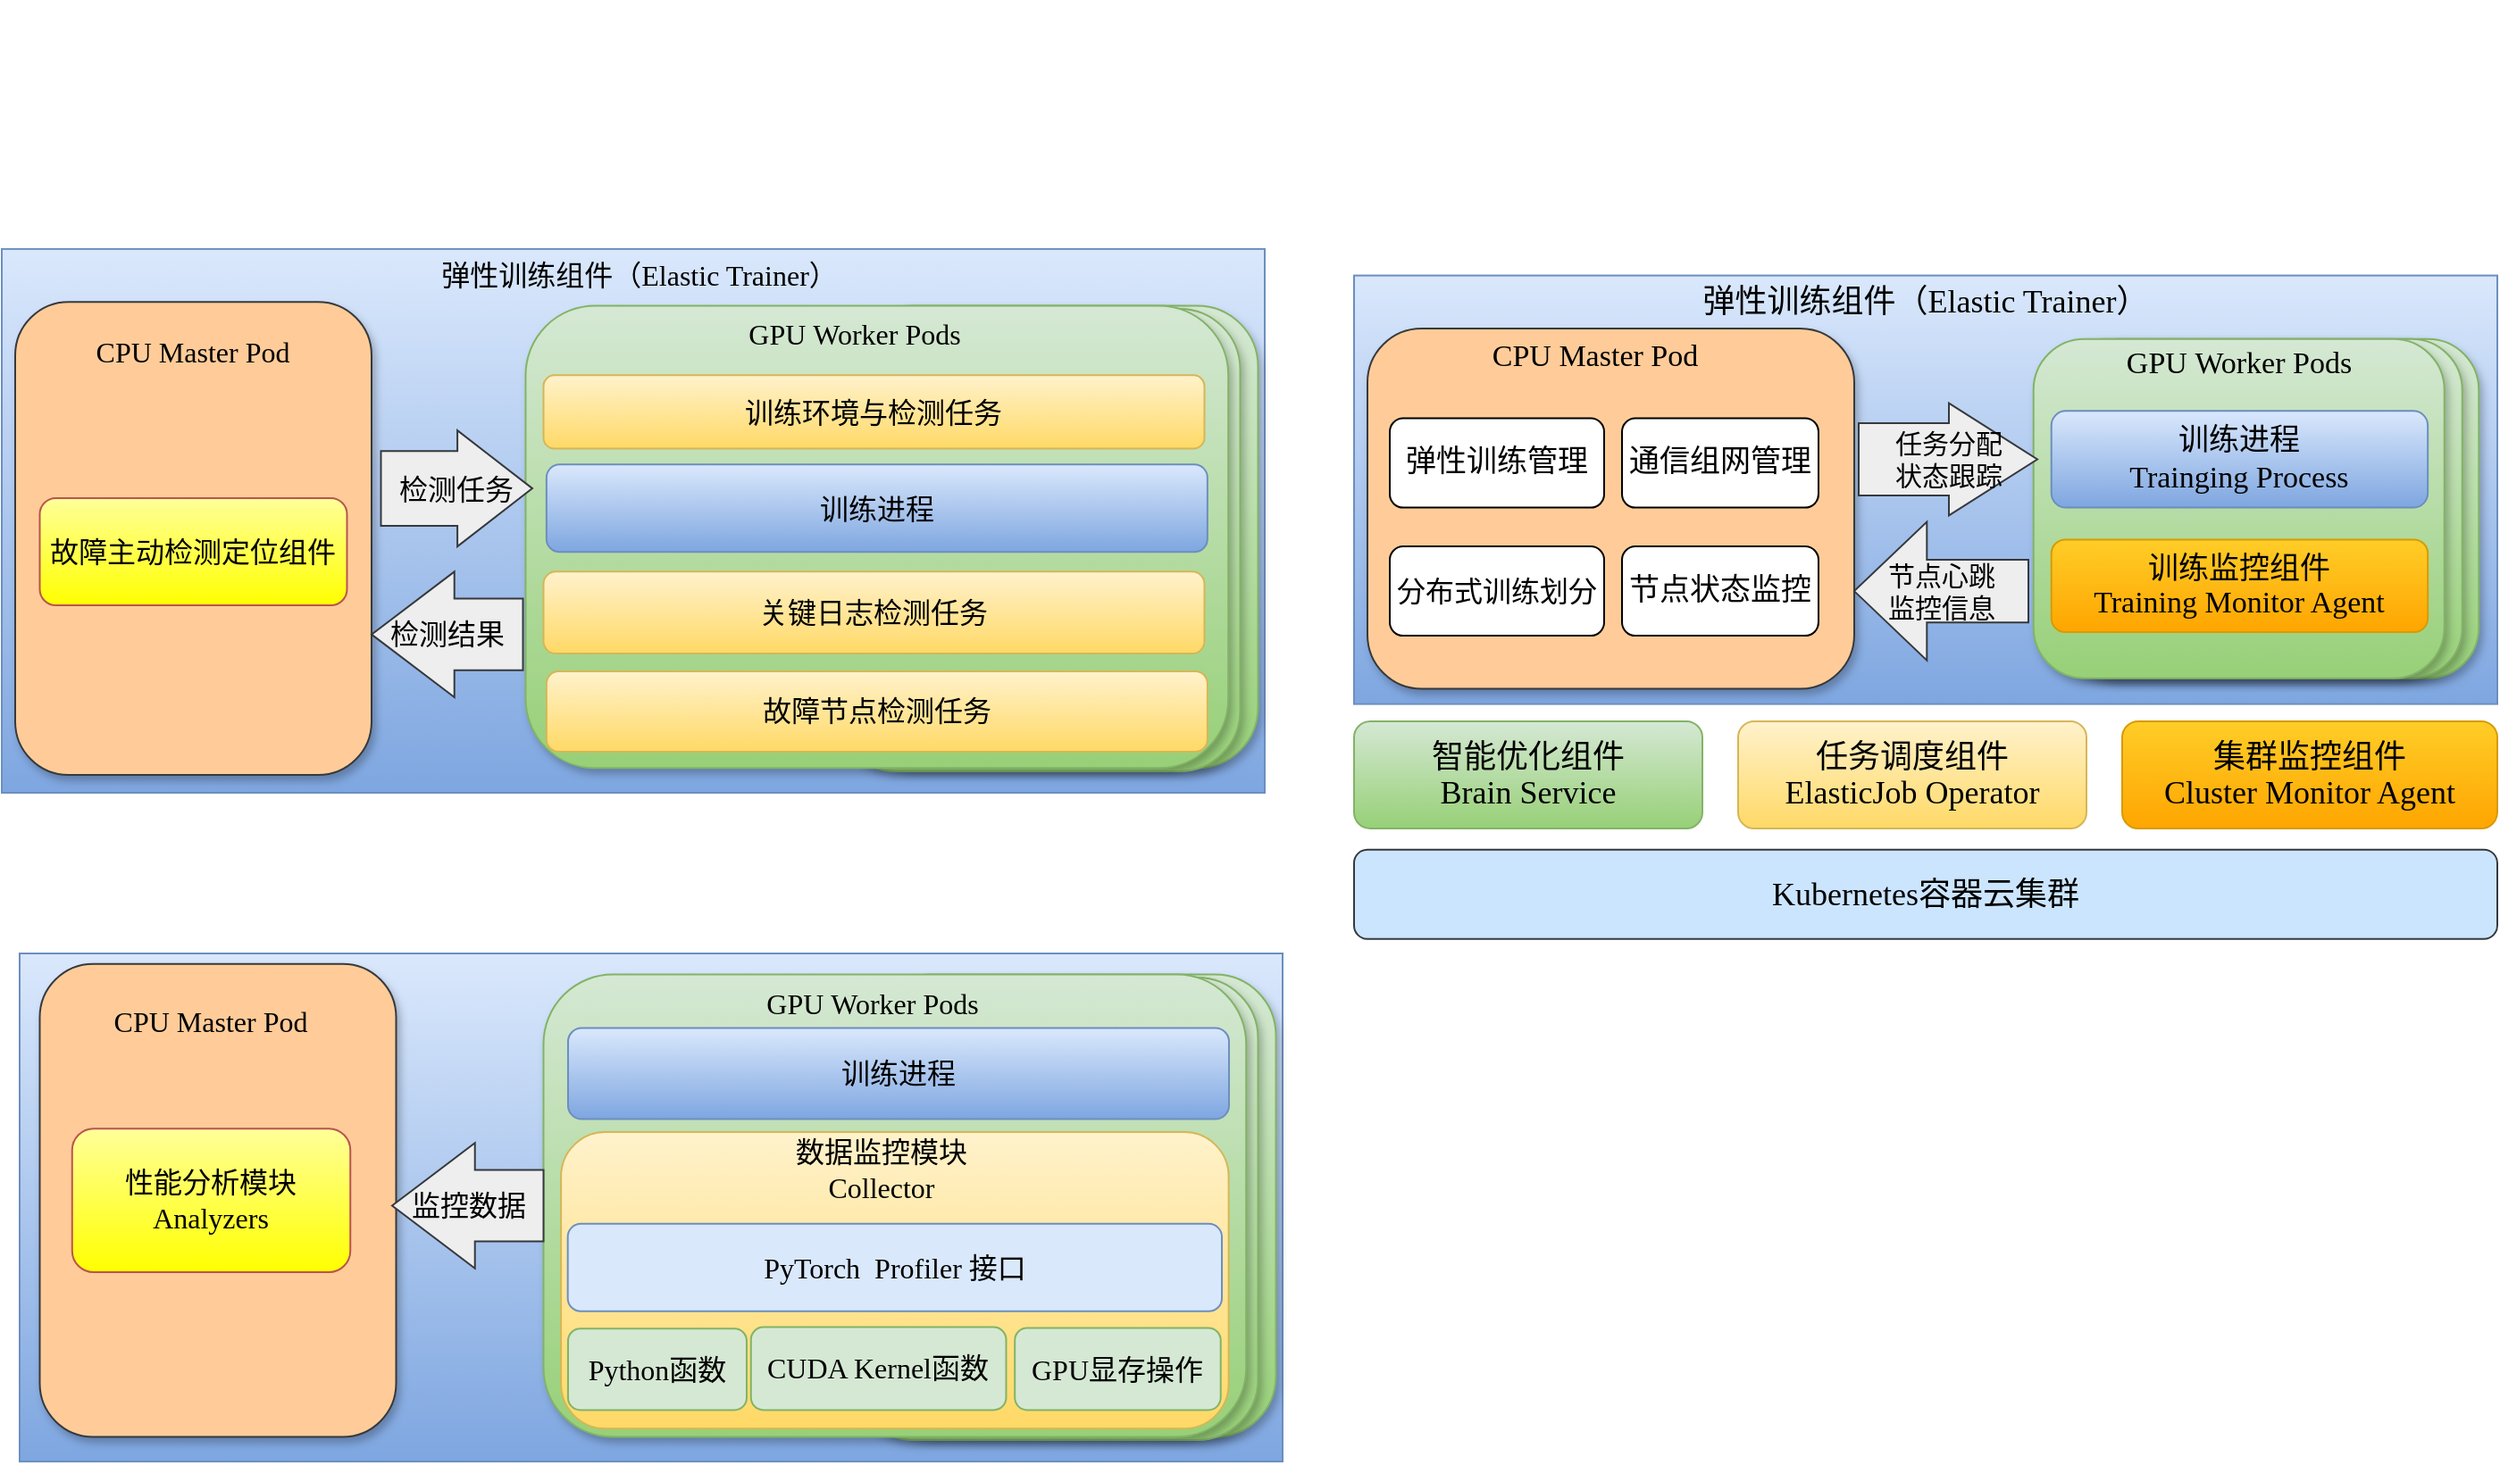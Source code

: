 <mxfile version="26.0.15">
  <diagram name="第 1 页" id="Yx-n1sw3S0H9V18orFNg">
    <mxGraphModel dx="2261" dy="767" grid="1" gridSize="10" guides="1" tooltips="1" connect="1" arrows="1" fold="1" page="1" pageScale="1" pageWidth="827" pageHeight="1169" math="0" shadow="0">
      <root>
        <mxCell id="0" />
        <mxCell id="1" parent="0" />
        <mxCell id="rzSXWd4nxounzRFxdCJH-4" value="" style="rounded=0;whiteSpace=wrap;html=1;labelBackgroundColor=none;fontFamily=Verdana;fillColor=#dae8fc;strokeColor=#6c8ebf;gradientColor=#7ea6e0;" parent="1" vertex="1">
          <mxGeometry x="-70" y="430.3" width="640" height="240" as="geometry" />
        </mxCell>
        <mxCell id="TWUF4VIbawo1__MDSoWa-39" value="" style="rounded=1;whiteSpace=wrap;html=1;labelBackgroundColor=none;fontFamily=Verdana;container=0;fillColor=#d5e8d4;strokeColor=#82b366;gradientColor=#97d077;shadow=1;glass=0;" parent="1" vertex="1">
          <mxGeometry x="329.64" y="465.88" width="230" height="190" as="geometry" />
        </mxCell>
        <mxCell id="TWUF4VIbawo1__MDSoWa-38" value="" style="rounded=1;whiteSpace=wrap;html=1;labelBackgroundColor=none;fontFamily=Verdana;container=0;fillColor=#d5e8d4;strokeColor=#82b366;gradientColor=#97d077;shadow=1;glass=0;" parent="1" vertex="1">
          <mxGeometry x="320.36" y="465.88" width="230" height="190" as="geometry" />
        </mxCell>
        <mxCell id="rzSXWd4nxounzRFxdCJH-5" value="&lt;div style=&quot;line-height: 50%;&quot;&gt;&lt;p class=&quot;MsoNormal&quot;&gt;&lt;span style=&quot;line-height: 50%;&quot;&gt;&lt;font style=&quot;font-size: 18px;&quot;&gt;任务调度组件&lt;/font&gt;&lt;/span&gt;&lt;/p&gt;&lt;p class=&quot;MsoNormal&quot;&gt;&lt;span style=&quot;line-height: 50%;&quot;&gt;&lt;font style=&quot;font-size: 18px;&quot;&gt;ElasticJob Operator&lt;/font&gt;&lt;/span&gt;&lt;/p&gt;&lt;/div&gt;" style="rounded=1;whiteSpace=wrap;html=1;labelBackgroundColor=none;fontFamily=Verdana;fillColor=#fff2cc;strokeColor=#d6b656;gradientColor=#ffd966;" parent="1" vertex="1">
          <mxGeometry x="145" y="680" width="195" height="60" as="geometry" />
        </mxCell>
        <mxCell id="rzSXWd4nxounzRFxdCJH-6" value="&lt;p class=&quot;MsoNormal&quot;&gt;&lt;br&gt;&lt;/p&gt;" style="text;html=1;align=center;verticalAlign=middle;whiteSpace=wrap;rounded=0;labelBackgroundColor=none;fontFamily=Verdana;" parent="1" vertex="1">
          <mxGeometry x="120" y="290" width="165" height="10" as="geometry" />
        </mxCell>
        <mxCell id="rzSXWd4nxounzRFxdCJH-7" value="" style="rounded=1;whiteSpace=wrap;html=1;labelBackgroundColor=none;fontFamily=Verdana;fillColor=#ffcc99;strokeColor=#36393d;shadow=1;" parent="1" vertex="1">
          <mxGeometry x="-62.5" y="460" width="272.5" height="201.76" as="geometry" />
        </mxCell>
        <mxCell id="rzSXWd4nxounzRFxdCJH-8" value="&lt;p class=&quot;MsoNormal&quot;&gt;&lt;font style=&quot;font-size: 18px;&quot;&gt;&lt;font style=&quot;&quot;&gt;Kubernetes容器云&lt;/font&gt;&lt;font style=&quot;&quot;&gt;集群&lt;/font&gt;&lt;/font&gt;&lt;/p&gt;" style="rounded=1;whiteSpace=wrap;html=1;labelBackgroundColor=none;fontFamily=Verdana;fillColor=#cce5ff;strokeColor=#36393d;" parent="1" vertex="1">
          <mxGeometry x="-70" y="751.87" width="640" height="50" as="geometry" />
        </mxCell>
        <mxCell id="rzSXWd4nxounzRFxdCJH-1" value="&lt;div style=&quot;line-height: 50%;&quot;&gt;&lt;p class=&quot;MsoNormal&quot;&gt;&lt;span style=&quot;line-height: 50%;&quot;&gt;&lt;font style=&quot;font-size: 18px;&quot;&gt;智能优化组件&lt;/font&gt;&lt;/span&gt;&lt;/p&gt;&lt;p class=&quot;MsoNormal&quot;&gt;&lt;span style=&quot;line-height: 50%;&quot;&gt;&lt;font style=&quot;font-size: 18px;&quot;&gt;Brain Service&lt;/font&gt;&lt;/span&gt;&lt;/p&gt;&lt;/div&gt;" style="rounded=1;whiteSpace=wrap;html=1;labelBackgroundColor=none;fontFamily=Verdana;fillColor=#d5e8d4;strokeColor=#82b366;gradientColor=#97d077;" parent="1" vertex="1">
          <mxGeometry x="-70" y="680" width="195" height="60" as="geometry" />
        </mxCell>
        <mxCell id="rzSXWd4nxounzRFxdCJH-24" value="&lt;div style=&quot;line-height: 50%;&quot;&gt;&lt;p class=&quot;MsoNormal&quot;&gt;&lt;span style=&quot;line-height: 50%;&quot;&gt;&lt;font style=&quot;font-size: 18px;&quot;&gt;集群监控组件&lt;/font&gt;&lt;/span&gt;&lt;/p&gt;&lt;p class=&quot;MsoNormal&quot;&gt;&lt;span style=&quot;line-height: 50%;&quot;&gt;&lt;font style=&quot;font-size: 18px;&quot;&gt;Cluster Monitor Agent&lt;/font&gt;&lt;/span&gt;&lt;/p&gt;&lt;/div&gt;" style="rounded=1;whiteSpace=wrap;html=1;labelBackgroundColor=none;fontFamily=Verdana;fillColor=#ffcd28;strokeColor=#d79b00;gradientColor=#ffa500;" parent="1" vertex="1">
          <mxGeometry x="360" y="680" width="210" height="60" as="geometry" />
        </mxCell>
        <mxCell id="rzSXWd4nxounzRFxdCJH-14" value="" style="rounded=1;whiteSpace=wrap;html=1;labelBackgroundColor=none;fontFamily=Verdana;container=0;fillColor=#d5e8d4;strokeColor=#82b366;gradientColor=#97d077;shadow=1;glass=0;" parent="1" vertex="1">
          <mxGeometry x="310.36" y="465.88" width="230" height="190" as="geometry" />
        </mxCell>
        <mxCell id="rzSXWd4nxounzRFxdCJH-29" value="&lt;div style=&quot;line-height: 40%;&quot;&gt;&lt;p class=&quot;MsoNormal&quot;&gt;&lt;span&gt;&lt;font style=&quot;line-height: 40%; font-size: 17px;&quot;&gt;训练监控组件&lt;/font&gt;&lt;/span&gt;&lt;/p&gt;&lt;p class=&quot;MsoNormal&quot;&gt;&lt;span&gt;&lt;font style=&quot;line-height: 40%; font-size: 17px;&quot;&gt;&lt;font style=&quot;&quot;&gt;Training&amp;nbsp;&lt;/font&gt;&lt;font style=&quot;&quot;&gt;Monitor Agent&lt;/font&gt;&lt;/font&gt;&lt;/span&gt;&lt;/p&gt;&lt;/div&gt;" style="rounded=1;whiteSpace=wrap;html=1;labelBackgroundColor=none;fontFamily=Verdana;container=0;fillColor=#ffcd28;gradientColor=#ffa500;strokeColor=#d79b00;" parent="1" vertex="1">
          <mxGeometry x="320.36" y="578.24" width="210.72" height="51.76" as="geometry" />
        </mxCell>
        <mxCell id="rzSXWd4nxounzRFxdCJH-31" value="&lt;font style=&quot;font-size: 17px;&quot;&gt;&lt;span style=&quot;color: rgb(0, 0, 0);&quot;&gt;GPU&amp;nbsp;&lt;/span&gt;&lt;span style=&quot;color: rgb(0, 0, 0); background-color: transparent;&quot;&gt;Worker Pods&lt;/span&gt;&lt;/font&gt;" style="text;html=1;align=center;verticalAlign=middle;whiteSpace=wrap;rounded=0;fontColor=#143642;container=0;fontFamily=Verdana;" parent="1" vertex="1">
          <mxGeometry x="341" y="465.88" width="169" height="28.24" as="geometry" />
        </mxCell>
        <mxCell id="rzSXWd4nxounzRFxdCJH-32" value="&lt;font style=&quot;font-size: 17px;&quot;&gt;训练进程&lt;/font&gt;&lt;div&gt;&lt;font style=&quot;font-size: 17px;&quot;&gt;Trainging Process&lt;/font&gt;&lt;/div&gt;" style="rounded=1;whiteSpace=wrap;html=1;strokeColor=#6c8ebf;fillColor=#dae8fc;container=0;fontFamily=Verdana;gradientColor=#7ea6e0;" parent="1" vertex="1">
          <mxGeometry x="320.36" y="506.18" width="210.72" height="54.12" as="geometry" />
        </mxCell>
        <mxCell id="TWUF4VIbawo1__MDSoWa-14" value="&lt;div&gt;&lt;span&gt;&lt;font style=&quot;font-size: 17px;&quot;&gt;&lt;br&gt;&lt;span style=&quot;font-family: Verdana; float: none; color: rgb(0, 0, 0); display: inline !important;&quot;&gt;CPU Master&amp;nbsp;&lt;/span&gt;&lt;span style=&quot;font-family: Verdana; color: rgb(0, 0, 0);&quot;&gt;Pod&lt;/span&gt;&lt;/font&gt;&lt;/span&gt;&lt;div&gt;&lt;br&gt;&lt;/div&gt;&lt;/div&gt;" style="text;html=1;align=center;verticalAlign=middle;whiteSpace=wrap;rounded=0;" parent="1" vertex="1">
          <mxGeometry x="-40" y="458.24" width="210" height="30" as="geometry" />
        </mxCell>
        <mxCell id="TWUF4VIbawo1__MDSoWa-16" value="&lt;font style=&quot;font-size: 17px;&quot;&gt;节点状态监控&lt;/font&gt;" style="rounded=1;whiteSpace=wrap;html=1;" parent="1" vertex="1">
          <mxGeometry x="80" y="582.06" width="110" height="50" as="geometry" />
        </mxCell>
        <mxCell id="TWUF4VIbawo1__MDSoWa-21" value="&lt;font style=&quot;font-size: 17px;&quot;&gt;通信组网管理&lt;/font&gt;" style="rounded=1;whiteSpace=wrap;html=1;" parent="1" vertex="1">
          <mxGeometry x="80" y="510.3" width="110" height="50" as="geometry" />
        </mxCell>
        <mxCell id="TWUF4VIbawo1__MDSoWa-23" value="&lt;font style=&quot;font-size: 16px;&quot;&gt;分布式训练划分&lt;/font&gt;" style="rounded=1;whiteSpace=wrap;html=1;" parent="1" vertex="1">
          <mxGeometry x="-50" y="582.06" width="120" height="50" as="geometry" />
        </mxCell>
        <mxCell id="TWUF4VIbawo1__MDSoWa-24" value="&lt;font style=&quot;font-size: 18px;&quot;&gt;&lt;font style=&quot;font-family: Verdana; color: rgb(0, 0, 0);&quot;&gt;弹性训练组件&lt;/font&gt;&lt;font style=&quot;font-family: Verdana; background-color: transparent; color: rgb(0, 0, 0);&quot;&gt;（&lt;/font&gt;&lt;font style=&quot;font-family: Verdana; background-color: transparent; color: rgb(0, 0, 0);&quot;&gt;Elastic Trainer&lt;/font&gt;&lt;font style=&quot;font-family: Verdana; background-color: transparent; color: rgb(0, 0, 0);&quot;&gt;）&lt;/font&gt;&lt;/font&gt;" style="text;html=1;align=center;verticalAlign=middle;whiteSpace=wrap;rounded=0;strokeWidth=2;" parent="1" vertex="1">
          <mxGeometry x="10" y="430" width="480" height="30" as="geometry" />
        </mxCell>
        <mxCell id="TWUF4VIbawo1__MDSoWa-25" value="&lt;font style=&quot;font-size: 17px;&quot;&gt;弹性训练管理&lt;/font&gt;" style="rounded=1;whiteSpace=wrap;html=1;" parent="1" vertex="1">
          <mxGeometry x="-50" y="510.3" width="120" height="50" as="geometry" />
        </mxCell>
        <mxCell id="TWUF4VIbawo1__MDSoWa-35" value="&lt;font style=&quot;font-size: 15px;&quot;&gt;任务分配&lt;/font&gt;&lt;div&gt;&lt;font style=&quot;font-size: 15px;&quot;&gt;状态跟踪&lt;/font&gt;&lt;/div&gt;" style="shape=singleArrow;whiteSpace=wrap;html=1;arrowWidth=0.644;arrowSize=0.495;fillColor=#eeeeee;strokeColor=#36393d;" parent="1" vertex="1">
          <mxGeometry x="212.5" y="501.77" width="100" height="62.94" as="geometry" />
        </mxCell>
        <mxCell id="TWUF4VIbawo1__MDSoWa-43" value="&lt;div&gt;&lt;font style=&quot;font-size: 15px;&quot;&gt;节点心跳&lt;/font&gt;&lt;/div&gt;&lt;font style=&quot;font-size: 15px;&quot;&gt;监控信息&lt;/font&gt;" style="shape=singleArrow;direction=west;whiteSpace=wrap;html=1;arrowWidth=0.451;arrowSize=0.417;fillColor=#eeeeee;strokeColor=#36393d;" parent="1" vertex="1">
          <mxGeometry x="210" y="568.24" width="97.5" height="77.64" as="geometry" />
        </mxCell>
        <mxCell id="TWUF4VIbawo1__MDSoWa-57" value="" style="rounded=0;whiteSpace=wrap;html=1;labelBackgroundColor=none;fontFamily=Verdana;fillColor=#dae8fc;strokeColor=#6c8ebf;gradientColor=#7ea6e0;fontSize=16;" parent="1" vertex="1">
          <mxGeometry x="-827" y="415.45" width="707" height="304.55" as="geometry" />
        </mxCell>
        <mxCell id="TWUF4VIbawo1__MDSoWa-58" value="" style="rounded=1;whiteSpace=wrap;html=1;labelBackgroundColor=none;fontFamily=Verdana;container=0;fillColor=#d5e8d4;strokeColor=#82b366;gradientColor=#97d077;shadow=1;glass=0;fontSize=16;" parent="1" vertex="1">
          <mxGeometry x="-351.11" y="447.21" width="227.36" height="258.97" as="geometry" />
        </mxCell>
        <mxCell id="TWUF4VIbawo1__MDSoWa-59" value="" style="rounded=1;whiteSpace=wrap;html=1;labelBackgroundColor=none;fontFamily=Verdana;container=0;fillColor=#d5e8d4;strokeColor=#82b366;gradientColor=#97d077;shadow=1;glass=0;fontSize=16;" parent="1" vertex="1">
          <mxGeometry x="-360.39" y="448.97" width="226.64" height="258.97" as="geometry" />
        </mxCell>
        <mxCell id="TWUF4VIbawo1__MDSoWa-60" value="" style="rounded=1;whiteSpace=wrap;html=1;labelBackgroundColor=none;fontFamily=Verdana;fillColor=#ffcc99;strokeColor=#36393d;shadow=1;fontSize=16;" parent="1" vertex="1">
          <mxGeometry x="-819.5" y="445.15" width="199.5" height="264.85" as="geometry" />
        </mxCell>
        <mxCell id="TWUF4VIbawo1__MDSoWa-61" value="" style="rounded=1;whiteSpace=wrap;html=1;labelBackgroundColor=none;fontFamily=Verdana;container=0;fillColor=#d5e8d4;strokeColor=#82b366;gradientColor=#97d077;shadow=1;glass=0;fontSize=16;" parent="1" vertex="1">
          <mxGeometry x="-533.75" y="447.21" width="393.36" height="258.97" as="geometry" />
        </mxCell>
        <mxCell id="TWUF4VIbawo1__MDSoWa-63" value="&lt;font&gt;&lt;span style=&quot;color: rgb(0, 0, 0);&quot;&gt;GPU&amp;nbsp;&lt;/span&gt;&lt;span style=&quot;color: rgb(0, 0, 0); background-color: transparent;&quot;&gt;Worker Pods&lt;/span&gt;&lt;/font&gt;" style="text;html=1;align=center;verticalAlign=middle;whiteSpace=wrap;rounded=0;fontColor=#143642;container=0;fontFamily=Verdana;fontSize=16;" parent="1" vertex="1">
          <mxGeometry x="-433.75" y="448.97" width="169" height="28.24" as="geometry" />
        </mxCell>
        <mxCell id="TWUF4VIbawo1__MDSoWa-65" value="&lt;div&gt;&lt;span&gt;&lt;font&gt;&lt;br&gt;&lt;span style=&quot;float: none; color: rgb(0, 0, 0); display: inline !important;&quot;&gt;CPU Master&amp;nbsp;&lt;/span&gt;&lt;span style=&quot;color: rgb(0, 0, 0);&quot;&gt;Pod&lt;/span&gt;&lt;/font&gt;&lt;/span&gt;&lt;div&gt;&lt;br&gt;&lt;/div&gt;&lt;/div&gt;" style="text;html=1;align=center;verticalAlign=middle;whiteSpace=wrap;rounded=0;fontSize=16;fontFamily=Verdana;" parent="1" vertex="1">
          <mxGeometry x="-824.75" y="458.24" width="210" height="30" as="geometry" />
        </mxCell>
        <mxCell id="TWUF4VIbawo1__MDSoWa-69" value="&lt;font&gt;&lt;font style=&quot;color: rgb(0, 0, 0);&quot;&gt;弹性训练组件&lt;/font&gt;&lt;font style=&quot;background-color: transparent; color: rgb(0, 0, 0);&quot;&gt;（&lt;/font&gt;&lt;font style=&quot;background-color: transparent; color: rgb(0, 0, 0);&quot;&gt;Elastic Trainer&lt;/font&gt;&lt;font style=&quot;background-color: transparent; color: rgb(0, 0, 0);&quot;&gt;）&lt;/font&gt;&lt;/font&gt;" style="text;html=1;align=center;verticalAlign=middle;whiteSpace=wrap;rounded=0;strokeWidth=2;fontSize=16;fontFamily=Verdana;" parent="1" vertex="1">
          <mxGeometry x="-710" y="415.45" width="480" height="30" as="geometry" />
        </mxCell>
        <mxCell id="TWUF4VIbawo1__MDSoWa-76" value="故障主动检测定位组件" style="rounded=1;whiteSpace=wrap;html=1;fontSize=16;fillColor=#FFFF99;gradientColor=#FFFF00;strokeColor=#b85450;fontFamily=Verdana;" parent="1" vertex="1">
          <mxGeometry x="-805.75" y="555.0" width="172" height="60" as="geometry" />
        </mxCell>
        <mxCell id="TWUF4VIbawo1__MDSoWa-78" value="训练环境与检测任务" style="rounded=1;whiteSpace=wrap;html=1;fontSize=16;fillColor=#fff2cc;gradientColor=#ffd966;strokeColor=#d6b656;fontFamily=Verdana;" parent="1" vertex="1">
          <mxGeometry x="-523.75" y="486.18" width="370" height="41.06" as="geometry" />
        </mxCell>
        <mxCell id="TWUF4VIbawo1__MDSoWa-79" value="关键日志检测任务" style="rounded=1;whiteSpace=wrap;html=1;fontSize=16;fillColor=#fff2cc;gradientColor=#ffd966;strokeColor=#d6b656;fontFamily=Verdana;" parent="1" vertex="1">
          <mxGeometry x="-523.75" y="596.18" width="370" height="45.88" as="geometry" />
        </mxCell>
        <mxCell id="TWUF4VIbawo1__MDSoWa-80" value="故障节点检测任务" style="rounded=1;whiteSpace=wrap;html=1;fontSize=16;fillColor=#fff2cc;gradientColor=#ffd966;strokeColor=#d6b656;fontFamily=Verdana;" parent="1" vertex="1">
          <mxGeometry x="-522.07" y="652.06" width="370" height="44.88" as="geometry" />
        </mxCell>
        <mxCell id="TWUF4VIbawo1__MDSoWa-81" value="&lt;font&gt;训练进程&lt;/font&gt;" style="rounded=1;whiteSpace=wrap;html=1;strokeColor=#6c8ebf;fillColor=#dae8fc;container=0;fontFamily=Verdana;gradientColor=#7ea6e0;fontSize=16;" parent="1" vertex="1">
          <mxGeometry x="-522.07" y="536.18" width="370" height="48.98" as="geometry" />
        </mxCell>
        <mxCell id="TWUF4VIbawo1__MDSoWa-86" value="&lt;font style=&quot;font-size: 16px;&quot;&gt;检测任务&lt;/font&gt;" style="shape=singleArrow;whiteSpace=wrap;html=1;arrowWidth=0.644;arrowSize=0.495;fillColor=#eeeeee;strokeColor=#36393d;fontFamily=Verdana;" parent="1" vertex="1">
          <mxGeometry x="-614.75" y="517.06" width="84.75" height="65" as="geometry" />
        </mxCell>
        <mxCell id="TWUF4VIbawo1__MDSoWa-87" value="&lt;font style=&quot;font-size: 16px;&quot;&gt;检测结果&lt;/font&gt;" style="shape=singleArrow;direction=west;whiteSpace=wrap;html=1;arrowWidth=0.57;arrowSize=0.547;fillColor=#eeeeee;strokeColor=#36393d;fontFamily=Verdana;" parent="1" vertex="1">
          <mxGeometry x="-620" y="596.18" width="84.75" height="70.3" as="geometry" />
        </mxCell>
        <mxCell id="eeBK5RvtjPpKyudnsSZL-16" value="" style="rounded=0;whiteSpace=wrap;html=1;labelBackgroundColor=none;fontFamily=Verdana;fillColor=#dae8fc;strokeColor=#6c8ebf;gradientColor=#7ea6e0;fontSize=16;" vertex="1" parent="1">
          <mxGeometry x="-817" y="810" width="707" height="284.55" as="geometry" />
        </mxCell>
        <mxCell id="eeBK5RvtjPpKyudnsSZL-17" value="" style="rounded=1;whiteSpace=wrap;html=1;labelBackgroundColor=none;fontFamily=Verdana;container=0;fillColor=#d5e8d4;strokeColor=#82b366;gradientColor=#97d077;shadow=1;glass=0;fontSize=16;" vertex="1" parent="1">
          <mxGeometry x="-341.11" y="821.76" width="227.36" height="258.97" as="geometry" />
        </mxCell>
        <mxCell id="eeBK5RvtjPpKyudnsSZL-18" value="" style="rounded=1;whiteSpace=wrap;html=1;labelBackgroundColor=none;fontFamily=Verdana;container=0;fillColor=#d5e8d4;strokeColor=#82b366;gradientColor=#97d077;shadow=1;glass=0;fontSize=16;" vertex="1" parent="1">
          <mxGeometry x="-350.39" y="823.52" width="226.64" height="258.97" as="geometry" />
        </mxCell>
        <mxCell id="eeBK5RvtjPpKyudnsSZL-19" value="" style="rounded=1;whiteSpace=wrap;html=1;labelBackgroundColor=none;fontFamily=Verdana;fillColor=#ffcc99;strokeColor=#36393d;shadow=1;fontSize=16;" vertex="1" parent="1">
          <mxGeometry x="-805.75" y="815.88" width="199.5" height="264.85" as="geometry" />
        </mxCell>
        <mxCell id="eeBK5RvtjPpKyudnsSZL-20" value="" style="rounded=1;whiteSpace=wrap;html=1;labelBackgroundColor=none;fontFamily=Verdana;container=0;fillColor=#d5e8d4;strokeColor=#82b366;gradientColor=#97d077;shadow=1;glass=0;fontSize=16;" vertex="1" parent="1">
          <mxGeometry x="-523.75" y="821.76" width="393.36" height="258.97" as="geometry" />
        </mxCell>
        <mxCell id="eeBK5RvtjPpKyudnsSZL-21" value="&lt;font&gt;&lt;span style=&quot;color: rgb(0, 0, 0);&quot;&gt;GPU&amp;nbsp;&lt;/span&gt;&lt;span style=&quot;color: rgb(0, 0, 0); background-color: transparent;&quot;&gt;Worker Pods&lt;/span&gt;&lt;/font&gt;" style="text;html=1;align=center;verticalAlign=middle;whiteSpace=wrap;rounded=0;fontColor=#143642;container=0;fontFamily=Verdana;fontSize=16;" vertex="1" parent="1">
          <mxGeometry x="-423.75" y="823.52" width="169" height="28.24" as="geometry" />
        </mxCell>
        <mxCell id="eeBK5RvtjPpKyudnsSZL-22" value="&lt;div&gt;&lt;span&gt;&lt;font&gt;&lt;br&gt;&lt;span style=&quot;float: none; color: rgb(0, 0, 0); display: inline !important;&quot;&gt;CPU Master&amp;nbsp;&lt;/span&gt;&lt;span style=&quot;color: rgb(0, 0, 0);&quot;&gt;Pod&lt;/span&gt;&lt;/font&gt;&lt;/span&gt;&lt;div&gt;&lt;br&gt;&lt;/div&gt;&lt;/div&gt;" style="text;html=1;align=center;verticalAlign=middle;whiteSpace=wrap;rounded=0;fontSize=16;fontFamily=Verdana;" vertex="1" parent="1">
          <mxGeometry x="-814.75" y="832.79" width="210" height="30" as="geometry" />
        </mxCell>
        <mxCell id="eeBK5RvtjPpKyudnsSZL-24" value="&lt;p class=&quot;MsoNormal&quot;&gt;&lt;span style=&quot;&quot;&gt;&lt;font&gt;性能分析&lt;/font&gt;&lt;/span&gt;&lt;span style=&quot;background-color: transparent;&quot;&gt;模块&lt;/span&gt;&lt;font style=&quot;background-color: transparent;&quot;&gt;Analyzers&lt;/font&gt;&lt;/p&gt;" style="rounded=1;whiteSpace=wrap;html=1;fontSize=16;fillColor=#FFFF99;gradientColor=#FFFF00;strokeColor=#b85450;fontFamily=Verdana;" vertex="1" parent="1">
          <mxGeometry x="-787.62" y="908.08" width="155.75" height="80.45" as="geometry" />
        </mxCell>
        <mxCell id="eeBK5RvtjPpKyudnsSZL-25" value="" style="rounded=1;whiteSpace=wrap;html=1;fontSize=16;fillColor=#fff2cc;gradientColor=#ffd966;strokeColor=#d6b656;fontFamily=Verdana;" vertex="1" parent="1">
          <mxGeometry x="-513.94" y="910" width="373.75" height="166.09" as="geometry" />
        </mxCell>
        <mxCell id="eeBK5RvtjPpKyudnsSZL-30" value="&lt;span&gt;监控&lt;/span&gt;数据" style="shape=singleArrow;direction=west;whiteSpace=wrap;html=1;arrowWidth=0.57;arrowSize=0.547;fillColor=#eeeeee;strokeColor=#36393d;fontSize=16;fontFamily=Verdana;" vertex="1" parent="1">
          <mxGeometry x="-608.5" y="916.09" width="84.75" height="70.3" as="geometry" />
        </mxCell>
        <mxCell id="eeBK5RvtjPpKyudnsSZL-33" value="&lt;p class=&quot;MsoNormal&quot;&gt;&lt;span style=&quot;&quot;&gt;&lt;font&gt;数据监控&lt;/font&gt;&lt;font&gt;模块&lt;/font&gt;&lt;/span&gt;&lt;span style=&quot;background-color: transparent;&quot;&gt;Collector&lt;/span&gt;&lt;/p&gt;" style="text;html=1;align=center;verticalAlign=middle;whiteSpace=wrap;rounded=0;fontSize=16;fontFamily=Verdana;" vertex="1" parent="1">
          <mxGeometry x="-404.03" y="916.09" width="139.28" height="30" as="geometry" />
        </mxCell>
        <mxCell id="eeBK5RvtjPpKyudnsSZL-35" value="&lt;p class=&quot;MsoNormal&quot;&gt;&lt;span style=&quot;&quot;&gt;PyTorch&amp;nbsp; Profiler&amp;nbsp;&lt;/span&gt;&lt;span style=&quot;&quot;&gt;&lt;font&gt;接口&lt;/font&gt;&lt;/span&gt;&lt;/p&gt;" style="rounded=1;whiteSpace=wrap;html=1;strokeColor=#6c8ebf;fillColor=#dae8fc;container=0;fontFamily=Verdana;fontSize=16;" vertex="1" parent="1">
          <mxGeometry x="-510.16" y="961.43" width="366.17" height="48.98" as="geometry" />
        </mxCell>
        <mxCell id="eeBK5RvtjPpKyudnsSZL-36" value="&lt;p class=&quot;MsoNormal&quot;&gt;&lt;span style=&quot;&quot;&gt;&lt;font&gt;Python&lt;/font&gt;&lt;font&gt;函数&lt;/font&gt;&lt;/span&gt;&lt;/p&gt;" style="rounded=1;whiteSpace=wrap;html=1;fillColor=#d5e8d4;strokeColor=#82b366;fontSize=16;fontFamily=Verdana;" vertex="1" parent="1">
          <mxGeometry x="-510.01" y="1020.14" width="100" height="45.55" as="geometry" />
        </mxCell>
        <mxCell id="eeBK5RvtjPpKyudnsSZL-37" value="&lt;p class=&quot;MsoNormal&quot;&gt;&lt;span style=&quot;&quot;&gt;GPU显存操作&lt;/span&gt;&lt;/p&gt;" style="rounded=1;whiteSpace=wrap;html=1;fillColor=#d5e8d4;strokeColor=#82b366;fontSize=16;fontFamily=Verdana;" vertex="1" parent="1">
          <mxGeometry x="-259.9" y="1019.75" width="115.25" height="45.94" as="geometry" />
        </mxCell>
        <mxCell id="eeBK5RvtjPpKyudnsSZL-38" value="&lt;p class=&quot;MsoNormal&quot;&gt;&lt;span style=&quot;&quot;&gt;&lt;font&gt;CUDA Kernel&lt;/font&gt;&lt;font&gt;函数&lt;/font&gt;&lt;/span&gt;&lt;/p&gt;" style="rounded=1;whiteSpace=wrap;html=1;fillColor=#d5e8d4;strokeColor=#82b366;fontSize=16;fontFamily=Verdana;" vertex="1" parent="1">
          <mxGeometry x="-407.61" y="1019.3" width="142.85" height="46.39" as="geometry" />
        </mxCell>
        <mxCell id="eeBK5RvtjPpKyudnsSZL-40" value="&lt;font&gt;训练进程&lt;/font&gt;" style="rounded=1;whiteSpace=wrap;html=1;strokeColor=#6c8ebf;fillColor=#dae8fc;container=0;fontFamily=Verdana;fontSize=16;gradientColor=#7ea6e0;" vertex="1" parent="1">
          <mxGeometry x="-510" y="851.76" width="370" height="51.03" as="geometry" />
        </mxCell>
      </root>
    </mxGraphModel>
  </diagram>
</mxfile>
